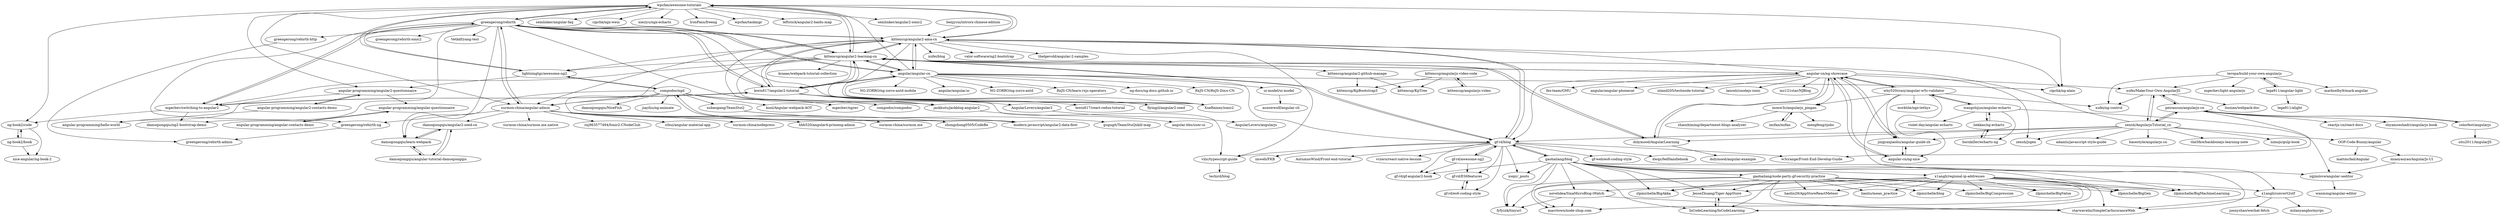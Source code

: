 digraph G {
"wpcfan/awesome-tutorials" -> "greengerong/rebirth"
"wpcfan/awesome-tutorials" -> "kittencup/angular2-ama-cn"
"wpcfan/awesome-tutorials" -> "cipchk/ng-alain" ["e"=1]
"wpcfan/awesome-tutorials" -> "lightningtgc/awesome-ng2"
"wpcfan/awesome-tutorials" -> "ng-book2/code"
"wpcfan/awesome-tutorials" -> "angular-programming/angular2-questionnaire"
"wpcfan/awesome-tutorials" -> "semlinker/angular-faq" ["e"=1]
"wpcfan/awesome-tutorials" -> "cipchk/ngx-weui" ["e"=1]
"wpcfan/awesome-tutorials" -> "xieziyu/ngx-echarts" ["e"=1]
"wpcfan/awesome-tutorials" -> "IronPans/freeng" ["e"=1]
"wpcfan/awesome-tutorials" -> "wpcfan/taskmgr"
"wpcfan/awesome-tutorials" -> "leftstick/angular2-baidu-map" ["e"=1]
"wpcfan/awesome-tutorials" -> "kittencup/angular2-learning-cn"
"wpcfan/awesome-tutorials" -> "surmon-china/angular-admin"
"wpcfan/awesome-tutorials" -> "semlinker/angular2-ionic2" ["e"=1]
"compodoc/ngd" -> "modern-javascript/angular2-data-flow"
"compodoc/ngd" -> "lightningtgc/awesome-ng2"
"compodoc/ngd" -> "xubaogang/TeamStuQ"
"compodoc/ngd" -> "kunl/Angular-webpack-AOT"
"compodoc/ngd" -> "mgechev/ngrev" ["e"=1]
"compodoc/ngd" -> "zhongzhong0505/CodeBe" ["e"=1]
"compodoc/ngd" -> "damoqiongqiu/learn-webpack"
"compodoc/ngd" -> "compodoc/compodoc" ["e"=1]
"compodoc/ngd" -> "damoqiongqiu/NiceFish" ["e"=1]
"compodoc/ngd" -> "surmon-china/angular-admin"
"compodoc/ngd" -> "jiayihu/ng-animate" ["e"=1]
"lightningtgc/awesome-ng2" -> "angular-programming/angular2-questionnaire"
"lightningtgc/awesome-ng2" -> "compodoc/ngd"
"lightningtgc/awesome-ng2" -> "wpcfan/awesome-tutorials"
"kittencup/angular2-ama-cn" -> "kittencup/angular2-learning-cn"
"kittencup/angular2-ama-cn" -> "gf-rd/blog"
"kittencup/angular2-ama-cn" -> "angular/angular-cn"
"kittencup/angular2-ama-cn" -> "greengerong/rebirth"
"kittencup/angular2-ama-cn" -> "lewis617/angular2-tutorial"
"kittencup/angular2-ama-cn" -> "wpcfan/awesome-tutorials"
"kittencup/angular2-ama-cn" -> "cipchk/ng-alain" ["e"=1]
"kittencup/angular2-ama-cn" -> "lightningtgc/awesome-ng2"
"kittencup/angular2-ama-cn" -> "vilic/typescript-guide"
"kittencup/angular2-ama-cn" -> "XueRainey/ionic2" ["e"=1]
"kittencup/angular2-ama-cn" -> "jackhutu/jackblog-angular2"
"kittencup/angular2-ama-cn" -> "surmon-china/angular-admin"
"kittencup/angular2-ama-cn" -> "xufei/blog" ["e"=1]
"kittencup/angular2-ama-cn" -> "valor-software/ng2-bootstrap" ["e"=1]
"kittencup/angular2-ama-cn" -> "thelgevold/angular-2-samples" ["e"=1]
"kittencup/angular2-learning-cn" -> "kittencup/angular2-ama-cn"
"kittencup/angular2-learning-cn" -> "angular/angular-cn"
"kittencup/angular2-learning-cn" -> "kittencup/angular2-github-manage"
"kittencup/angular2-learning-cn" -> "dolymood/AngularLearning"
"kittencup/angular2-learning-cn" -> "gf-rd/blog"
"kittencup/angular2-learning-cn" -> "lewis617/angular2-tutorial"
"kittencup/angular2-learning-cn" -> "greengerong/rebirth"
"kittencup/angular2-learning-cn" -> "lightningtgc/awesome-ng2"
"kittencup/angular2-learning-cn" -> "vilic/typescript-guide"
"kittencup/angular2-learning-cn" -> "XueRainey/ionic2" ["e"=1]
"kittencup/angular2-learning-cn" -> "mgechev/switching-to-angular2"
"kittencup/angular2-learning-cn" -> "wpcfan/awesome-tutorials"
"kittencup/angular2-learning-cn" -> "kraaas/webpack-tutorial-collection" ["e"=1]
"kittencup/angular2-learning-cn" -> "surmon-china/angular-admin"
"kittencup/angular2-learning-cn" -> "angular-cn/ng-showcase"
"angular-cn/ng-showcase" -> "angular-cn/ng-nice"
"angular-cn/ng-showcase" -> "jingyanjiaoliu/angular-guide-zh"
"angular-cn/ng-showcase" -> "why520crazy/angular-w5c-validator"
"angular-cn/ng-showcase" -> "zensh/jsgen" ["e"=1]
"angular-cn/ng-showcase" -> "monw3c/angularjs_pingan"
"angular-cn/ng-showcase" -> "dolymood/AngularLearning"
"angular-cn/ng-showcase" -> "fex-team/GMU" ["e"=1]
"angular-cn/ng-showcase" -> "gf-rd/blog"
"angular-cn/ng-showcase" -> "angular/angular-phonecat" ["e"=1]
"angular-cn/ng-showcase" -> "kittencup/angular2-ama-cn"
"angular-cn/ng-showcase" -> "kittencup/angular2-learning-cn"
"angular-cn/ng-showcase" -> "island205/technode-tutorial" ["e"=1]
"angular-cn/ng-showcase" -> "lanceli/cnodejs-ionic" ["e"=1]
"angular-cn/ng-showcase" -> "mz121star/NJBlog" ["e"=1]
"angular-cn/ng-showcase" -> "xufei/Make-Your-Own-AngularJS"
"damoqiongqiu/angular2-seed-cn" -> "damoqiongqiu/angular-tutorial-damoqiongqiu"
"damoqiongqiu/angular2-seed-cn" -> "damoqiongqiu/learn-webpack"
"damoqiongqiu/learn-webpack" -> "damoqiongqiu/angular2-seed-cn"
"damoqiongqiu/learn-webpack" -> "damoqiongqiu/angular-tutorial-damoqiongqiu"
"AngularLovers/angular2" -> "AngularLovers/angularjs"
"gf-rd/awesome-ng2" -> "gf-rd/blog"
"gf-rd/awesome-ng2" -> "gf-rd/gf-angular2-book"
"gf-rd/awesome-ng2" -> "gf-rd/ES6features"
"wangshijun/angular-echarts" -> "liekkas/ng-echarts"
"wangshijun/angular-echarts" -> "bornkiller/echarts-ng"
"wangshijun/angular-echarts" -> "violet-day/angular-echarts"
"wangshijun/angular-echarts" -> "why520crazy/angular-w5c-validator"
"wangshijun/angular-echarts" -> "zqjimlove/angular-ueditor"
"why520crazy/angular-w5c-validator" -> "angular-cn/ng-showcase"
"why520crazy/angular-w5c-validator" -> "wangshijun/angular-echarts"
"why520crazy/angular-w5c-validator" -> "angular-cn/ng-nice"
"why520crazy/angular-w5c-validator" -> "monw3c/angularjs_pingan"
"why520crazy/angular-w5c-validator" -> "zqjimlove/angular-ueditor"
"why520crazy/angular-w5c-validator" -> "worktile/ngx-tethys"
"why520crazy/angular-w5c-validator" -> "xufei/ng-control"
"why520crazy/angular-w5c-validator" -> "jingyanjiaoliu/angular-guide-zh"
"gaohailang/blog" -> "gaohailang/node-party-gf-security-practice"
"gaohailang/blog" -> "icepy/_posts" ["e"=1]
"gaohailang/blog" -> "gf-rd/blog"
"gaohailang/blog" -> "starwavelin/SimpleCarInsuranceWeb"
"gaohailang/blog" -> "JesseZhuang/Tiger-AppStore"
"gaohailang/blog" -> "x1angli/convert2utf"
"gaohailang/blog" -> "novelidea/SinaMicroBlog-iWatch"
"gaohailang/blog" -> "gf-rd/gf-angular2-book"
"gaohailang/blog" -> "fyfyzzk/tinyurl"
"gaohailang/blog" -> "macctown/node-shop.com"
"gaohailang/blog" -> "InCodeLearning/InCodeLearning"
"gaohailang/blog" -> "x1angli/regional-ip-addresses"
"gaohailang/blog" -> "zlpmichelle/BigAkka"
"gaohailang/blog" -> "zlpmichelle/BigGen"
"gaohailang/blog" -> "zlpmichelle/BigMachineLearning"
"peiransun/angularjs-cn" -> "zensh/AngularjsTutorial_cn"
"peiransun/angularjs-cn" -> "xufei/Make-Your-Own-AngularJS"
"peiransun/angularjs-cn" -> "shyamseshadri/angularjs-book" ["e"=1]
"peiransun/angularjs-cn" -> "colorfest/angularjs"
"peiransun/angularjs-cn" -> "w3crange/Front-End-Develop-Guide" ["e"=1]
"peiransun/angularjs-cn" -> "reactjs-cn/react-docs" ["e"=1]
"lewis617/angular2-tutorial" -> "lewis617/react-redux-tutorial" ["e"=1]
"lewis617/angular2-tutorial" -> "kittencup/angular2-learning-cn"
"lewis617/angular2-tutorial" -> "kittencup/angular2-ama-cn"
"lewis617/angular2-tutorial" -> "flyingzl/angular2-seed"
"lewis617/angular2-tutorial" -> "jackhutu/jackblog-angular2"
"lewis617/angular2-tutorial" -> "mgechev/switching-to-angular2"
"lewis617/angular2-tutorial" -> "greengerong/rebirth"
"lewis617/angular2-tutorial" -> "XueRainey/ionic2" ["e"=1]
"lewis617/angular2-tutorial" -> "angular/angular-cn"
"lewis617/angular2-tutorial" -> "AngularLovers/angular2"
"zensh/AngularjsTutorial_cn" -> "peiransun/angularjs-cn"
"zensh/AngularjsTutorial_cn" -> "zensh/jsgen" ["e"=1]
"zensh/AngularjsTutorial_cn" -> "xufei/Make-Your-Own-AngularJS"
"zensh/AngularjsTutorial_cn" -> "basestyle/angularjs-cn" ["e"=1]
"zensh/AngularjsTutorial_cn" -> "the5fire/backbonejs-learning-note" ["e"=1]
"zensh/AngularjsTutorial_cn" -> "kittencup/angular2-learning-cn"
"zensh/AngularjsTutorial_cn" -> "dolymood/AngularLearning"
"zensh/AngularjsTutorial_cn" -> "nimojs/gulp-book" ["e"=1]
"zensh/AngularjsTutorial_cn" -> "gf-rd/blog"
"zensh/AngularjsTutorial_cn" -> "jingyanjiaoliu/angular-guide-zh"
"zensh/AngularjsTutorial_cn" -> "adamlu/javascript-style-guide" ["e"=1]
"zensh/AngularjsTutorial_cn" -> "OOP-Code-Bunny/angular"
"imifan/mifan" -> "monw3c/angularjs_pingan"
"damoqiongqiu/angular-tutorial-damoqiongqiu" -> "damoqiongqiu/angular2-seed-cn"
"damoqiongqiu/angular-tutorial-damoqiongqiu" -> "damoqiongqiu/learn-webpack"
"angular/angular-cn" -> "kittencup/angular2-learning-cn"
"angular/angular-cn" -> "kittencup/angular2-ama-cn"
"angular/angular-cn" -> "greengerong/rebirth"
"angular/angular-cn" -> "ng-docs/ng-docs.github.io"
"angular/angular-cn" -> "cipchk/ng-alain" ["e"=1]
"angular/angular-cn" -> "RxJS-CN/RxJS-Docs-CN" ["e"=1]
"angular/angular-cn" -> "NG-ZORRO/ng-zorro-antd-mobile" ["e"=1]
"angular/angular-cn" -> "lewis617/angular2-tutorial"
"angular/angular-cn" -> "ui-model/ui-model"
"angular/angular-cn" -> "gf-rd/blog"
"angular/angular-cn" -> "angular/angular.io" ["e"=1]
"angular/angular-cn" -> "NG-ZORRO/ng-zorro-antd" ["e"=1]
"angular/angular-cn" -> "RxJS-CN/learn-rxjs-operators" ["e"=1]
"angular/angular-cn" -> "XueRainey/ionic2" ["e"=1]
"angular/angular-cn" -> "wpcfan/awesome-tutorials"
"xufei/Make-Your-Own-AngularJS" -> "peiransun/angularjs-cn"
"xufei/Make-Your-Own-AngularJS" -> "xufei/ng-control"
"xufei/Make-Your-Own-AngularJS" -> "zensh/AngularjsTutorial_cn"
"xufei/Make-Your-Own-AngularJS" -> "liunian/webpack-doc" ["e"=1]
"miaoyaoyao/AngularJs-UI" -> "zqjimlove/angular-ueditor"
"ui-model/ui-model" -> "asnowwolf/angular-cli"
"xubaogang/TeamStuQ" -> "gugugit/TeamStuQskill-map"
"xubaogang/TeamStuQ" -> "modern-javascript/angular2-data-flow"
"OOP-Code-Bunny/angular" -> "mattmcfad/Angular"
"OOP-Code-Bunny/angular" -> "miaoyaoyao/AngularJs-UI"
"dolymood/AngularLearning" -> "kittencup/angular2-learning-cn"
"dolymood/AngularLearning" -> "dolymood/angular-example"
"dolymood/AngularLearning" -> "angular-cn/ng-showcase"
"gf-rd/blog" -> "gf-rd/awesome-ng2"
"gf-rd/blog" -> "kittencup/angular2-ama-cn"
"gf-rd/blog" -> "gf-rd/gf-angular2-book"
"gf-rd/blog" -> "kittencup/angular2-learning-cn"
"gf-rd/blog" -> "gf-rd/es6-coding-style"
"gf-rd/blog" -> "gf-web/es6-coding-style" ["e"=1]
"gf-rd/blog" -> "gf-rd/ES6features"
"gf-rd/blog" -> "gaohailang/blog"
"gf-rd/blog" -> "icepy/_posts" ["e"=1]
"gf-rd/blog" -> "w3crange/Front-End-Develop-Guide" ["e"=1]
"gf-rd/blog" -> "vilic/typescript-guide"
"gf-rd/blog" -> "dwqs/fedHandlebook" ["e"=1]
"gf-rd/blog" -> "imweb/FKB" ["e"=1]
"gf-rd/blog" -> "AutumnsWind/Front-end-tutorial" ["e"=1]
"gf-rd/blog" -> "vczero/react-native-lession" ["e"=1]
"zqjimlove/angular-ueditor" -> "wanming/angular-editor"
"greengerong/rebirth" -> "jackhutu/jackblog-angular2"
"greengerong/rebirth" -> "greengerong/rebirth-ng"
"greengerong/rebirth" -> "kittencup/angular2-ama-cn"
"greengerong/rebirth" -> "greengerong/rebirth-ionic2"
"greengerong/rebirth" -> "angular/angular-cn"
"greengerong/rebirth" -> "mgechev/switching-to-angular2"
"greengerong/rebirth" -> "surmon-china/angular-admin"
"greengerong/rebirth" -> "greengerong/rebirth-http"
"greengerong/rebirth" -> "wpcfan/awesome-tutorials"
"greengerong/rebirth" -> "damoqiongqiu/ng2-bootstrap-demo"
"greengerong/rebirth" -> "kittencup/angular2-learning-cn"
"greengerong/rebirth" -> "lewis617/angular2-tutorial"
"greengerong/rebirth" -> "Vetkdf/yang-test"
"greengerong/rebirth" -> "XueRainey/ionic2" ["e"=1]
"greengerong/rebirth" -> "damoqiongqiu/learn-webpack"
"benjycui/introrx-chinese-edition" -> "kittencup/angular2-ama-cn"
"jingyanjiaoliu/angular-guide-zh" -> "angular-cn/ng-nice"
"jingyanjiaoliu/angular-guide-zh" -> "angular-cn/ng-showcase"
"liekkas/ng-echarts" -> "bornkiller/echarts-ng"
"liekkas/ng-echarts" -> "wangshijun/angular-echarts"
"gaohailang/node-party-gf-security-practice" -> "starwavelin/SimpleCarInsuranceWeb"
"gaohailang/node-party-gf-security-practice" -> "macctown/node-shop.com"
"gaohailang/node-party-gf-security-practice" -> "zlpmichelle/BigAkka"
"gaohailang/node-party-gf-security-practice" -> "zlpmichelle/BigGen"
"gaohailang/node-party-gf-security-practice" -> "zlpmichelle/BigMachineLearning"
"gaohailang/node-party-gf-security-practice" -> "zlpmichelle/blog"
"gaohailang/node-party-gf-security-practice" -> "InCodeLearning/InCodeLearning"
"gaohailang/node-party-gf-security-practice" -> "JesseZhuang/Tiger-AppStore"
"gaohailang/node-party-gf-security-practice" -> "zlpmichelle/BigCompression"
"gaohailang/node-party-gf-security-practice" -> "zlpmichelle/BigValue"
"gaohailang/node-party-gf-security-practice" -> "fyfyzzk/tinyurl"
"gaohailang/node-party-gf-security-practice" -> "haolin29/AppStoreReactMeteor"
"gaohailang/node-party-gf-security-practice" -> "lianliu/mean_practice"
"angular-cn/ng-nice" -> "jingyanjiaoliu/angular-guide-zh"
"angular-cn/ng-nice" -> "angular-cn/ng-showcase"
"surmon-china/angular-admin" -> "surmon-china/nodepress" ["e"=1]
"surmon-china/angular-admin" -> "zhongzhong0505/CodeBe" ["e"=1]
"surmon-china/angular-admin" -> "hbb520/angular4-primeng-admin" ["e"=1]
"surmon-china/angular-admin" -> "greengerong/rebirth"
"surmon-china/angular-admin" -> "surmon-china/surmon.me" ["e"=1]
"surmon-china/angular-admin" -> "damoqiongqiu/angular2-seed-cn"
"surmon-china/angular-admin" -> "surmon-china/surmon.me.native" ["e"=1]
"surmon-china/angular-admin" -> "zxj963577494/Ionic2-CNodeClub" ["e"=1]
"surmon-china/angular-admin" -> "greengerong/rebirth-ng"
"surmon-china/angular-admin" -> "stbui/angular-material-app" ["e"=1]
"kittencup/angularjs-video" -> "kittencup/angularjs-video-code"
"mgechev/switching-to-angular2" -> "damoqiongqiu/ng2-bootstrap-demo"
"mgechev/switching-to-angular2" -> "greengerong/rebirth"
"mgechev/switching-to-angular2" -> "ng-book2/code"
"mgechev/switching-to-angular2" -> "lewis617/angular2-tutorial"
"x1angli/convert2utf" -> "jonnyshao/wechat-fetch" ["e"=1]
"x1angli/convert2utf" -> "starwavelin/SimpleCarInsuranceWeb"
"x1angli/convert2utf" -> "milanyangbo/myrpc" ["e"=1]
"teropa/build-your-own-angularjs" -> "lega911/angular-light"
"teropa/build-your-own-angularjs" -> "markselby9/mark-angular"
"teropa/build-your-own-angularjs" -> "mgechev/light-angularjs"
"teropa/build-your-own-angularjs" -> "xufei/ng-control"
"teropa/build-your-own-angularjs" -> "xufei/Make-Your-Own-AngularJS"
"colorfest/angularjs" -> "peiransun/angularjs-cn"
"colorfest/angularjs" -> "situ2011/AngularJS"
"monw3c/angularjs_pingan" -> "imifan/mifan"
"monw3c/angularjs_pingan" -> "mengfeng/zjobs"
"monw3c/angularjs_pingan" -> "zhaozhiming/department-blogs-analyser"
"ng-book2/book" -> "ng-book2/code"
"ng-book2/book" -> "nice-angular/ng-book-2"
"modern-javascript/angular2-data-flow" -> "compodoc/ngd"
"angular-programming/angular2-questionnaire" -> "angular-programming/angular2-contacts-demo"
"angular-programming/angular2-questionnaire" -> "angular-programming/hello-world"
"angular-programming/angular2-questionnaire" -> "angular-programming/angular-questionnaire"
"angular-programming/angular2-contacts-demo" -> "angular-programming/angular2-questionnaire"
"angular-programming/angular2-contacts-demo" -> "angular-programming/hello-world"
"ng-book2/code" -> "ng-book2/book"
"ng-book2/code" -> "nice-angular/ng-book-2"
"kittencup/angular2-github-manage" -> "kittencup/KpTree"
"kittencup/angular2-github-manage" -> "kittencup/KpBootstrap3"
"greengerong/rebirth-http" -> "greengerong/rebirth-admin"
"jackhutu/jackblog-angular2" -> "angular-bbs/user-ui"
"gf-rd/es6-coding-style" -> "gf-rd/ES6features"
"lega911/angular-light" -> "lega911/alight"
"lega911/angular-light" -> "teropa/build-your-own-angularjs"
"gf-rd/ES6features" -> "gf-rd/es6-coding-style"
"bornkiller/echarts-ng" -> "liekkas/ng-echarts"
"x1angli/regional-ip-addresses" -> "starwavelin/SimpleCarInsuranceWeb"
"x1angli/regional-ip-addresses" -> "macctown/node-shop.com"
"x1angli/regional-ip-addresses" -> "zlpmichelle/BigValue"
"x1angli/regional-ip-addresses" -> "novelidea/SinaMicroBlog-iWatch"
"x1angli/regional-ip-addresses" -> "InCodeLearning/InCodeLearning"
"x1angli/regional-ip-addresses" -> "zlpmichelle/BigAkka"
"x1angli/regional-ip-addresses" -> "zlpmichelle/BigGen"
"x1angli/regional-ip-addresses" -> "zlpmichelle/BigMachineLearning"
"x1angli/regional-ip-addresses" -> "zlpmichelle/blog"
"x1angli/regional-ip-addresses" -> "JesseZhuang/Tiger-AppStore"
"x1angli/regional-ip-addresses" -> "zlpmichelle/BigCompression"
"x1angli/regional-ip-addresses" -> "fyfyzzk/tinyurl"
"x1angli/regional-ip-addresses" -> "haolin29/AppStoreReactMeteor"
"x1angli/regional-ip-addresses" -> "lianliu/mean_practice"
"x1angli/regional-ip-addresses" -> "x1angli/convert2utf"
"kittencup/angularjs-video-code" -> "kittencup/angularjs-video"
"kittencup/angularjs-video-code" -> "kittencup/KpBootstrap3"
"kittencup/angularjs-video-code" -> "kittencup/KpTree"
"vilic/typescript-guide" -> "techird/blog"
"greengerong/rebirth-ng" -> "greengerong/rebirth-admin"
"angular-programming/angular-contacts-demo" -> "angular-programming/angular-questionnaire"
"angular-programming/angular-questionnaire" -> "angular-programming/angular-contacts-demo"
"InCodeLearning/InCodeLearning" -> "JesseZhuang/Tiger-AppStore"
"JesseZhuang/Tiger-AppStore" -> "InCodeLearning/InCodeLearning"
"novelidea/SinaMicroBlog-iWatch" -> "starwavelin/SimpleCarInsuranceWeb"
"novelidea/SinaMicroBlog-iWatch" -> "fyfyzzk/tinyurl"
"novelidea/SinaMicroBlog-iWatch" -> "macctown/node-shop.com"
"wpcfan/awesome-tutorials" ["l"="33.389,-30.606"]
"greengerong/rebirth" ["l"="33.413,-30.606"]
"kittencup/angular2-ama-cn" ["l"="33.403,-30.648"]
"cipchk/ng-alain" ["l"="31.125,-30.603"]
"lightningtgc/awesome-ng2" ["l"="33.376,-30.584"]
"ng-book2/code" ["l"="33.467,-30.581"]
"angular-programming/angular2-questionnaire" ["l"="33.333,-30.566"]
"semlinker/angular-faq" ["l"="31.262,-30.655"]
"cipchk/ngx-weui" ["l"="31.159,-30.617"]
"xieziyu/ngx-echarts" ["l"="30.984,-30.638"]
"IronPans/freeng" ["l"="31.238,-30.589"]
"wpcfan/taskmgr" ["l"="33.345,-30.59"]
"leftstick/angular2-baidu-map" ["l"="31.179,-30.567"]
"kittencup/angular2-learning-cn" ["l"="33.425,-30.648"]
"surmon-china/angular-admin" ["l"="33.419,-30.585"]
"semlinker/angular2-ionic2" ["l"="31.295,-30.649"]
"compodoc/ngd" ["l"="33.38,-30.535"]
"modern-javascript/angular2-data-flow" ["l"="33.364,-30.511"]
"xubaogang/TeamStuQ" ["l"="33.36,-30.489"]
"kunl/Angular-webpack-AOT" ["l"="33.392,-30.504"]
"mgechev/ngrev" ["l"="30.873,-30.698"]
"zhongzhong0505/CodeBe" ["l"="31.215,-30.6"]
"damoqiongqiu/learn-webpack" ["l"="33.415,-30.542"]
"compodoc/compodoc" ["l"="30.861,-30.633"]
"damoqiongqiu/NiceFish" ["l"="7.114,18.361"]
"jiayihu/ng-animate" ["l"="30.704,-30.7"]
"gf-rd/blog" ["l"="33.387,-30.687"]
"angular/angular-cn" ["l"="33.375,-30.634"]
"lewis617/angular2-tutorial" ["l"="33.4,-30.628"]
"vilic/typescript-guide" ["l"="33.42,-30.68"]
"XueRainey/ionic2" ["l"="32.703,-30.307"]
"jackhutu/jackblog-angular2" ["l"="33.44,-30.627"]
"xufei/blog" ["l"="11.545,-7.051"]
"valor-software/ng2-bootstrap" ["l"="30.782,-30.46"]
"thelgevold/angular-2-samples" ["l"="30.84,-30.38"]
"kittencup/angular2-github-manage" ["l"="33.4,-30.709"]
"dolymood/AngularLearning" ["l"="33.47,-30.667"]
"mgechev/switching-to-angular2" ["l"="33.437,-30.607"]
"kraaas/webpack-tutorial-collection" ["l"="11.342,-7.155"]
"angular-cn/ng-showcase" ["l"="33.474,-30.701"]
"angular-cn/ng-nice" ["l"="33.492,-30.728"]
"jingyanjiaoliu/angular-guide-zh" ["l"="33.507,-30.713"]
"why520crazy/angular-w5c-validator" ["l"="33.524,-30.747"]
"zensh/jsgen" ["l"="13.836,-6.288"]
"monw3c/angularjs_pingan" ["l"="33.483,-30.764"]
"fex-team/GMU" ["l"="13.753,-6.444"]
"angular/angular-phonecat" ["l"="30.423,-31.966"]
"island205/technode-tutorial" ["l"="13.948,-6.357"]
"lanceli/cnodejs-ionic" ["l"="32.979,-31.135"]
"mz121star/NJBlog" ["l"="30.608,-32.11"]
"xufei/Make-Your-Own-AngularJS" ["l"="33.554,-30.681"]
"damoqiongqiu/angular2-seed-cn" ["l"="33.433,-30.542"]
"damoqiongqiu/angular-tutorial-damoqiongqiu" ["l"="33.429,-30.523"]
"AngularLovers/angular2" ["l"="33.325,-30.641"]
"AngularLovers/angularjs" ["l"="33.285,-30.643"]
"gf-rd/awesome-ng2" ["l"="33.365,-30.712"]
"gf-rd/gf-angular2-book" ["l"="33.344,-30.713"]
"gf-rd/ES6features" ["l"="33.356,-30.694"]
"wangshijun/angular-echarts" ["l"="33.543,-30.794"]
"liekkas/ng-echarts" ["l"="33.558,-30.818"]
"bornkiller/echarts-ng" ["l"="33.544,-30.829"]
"violet-day/angular-echarts" ["l"="33.528,-30.813"]
"zqjimlove/angular-ueditor" ["l"="33.574,-30.78"]
"worktile/ngx-tethys" ["l"="33.539,-30.764"]
"xufei/ng-control" ["l"="33.582,-30.703"]
"gaohailang/blog" ["l"="33.313,-30.729"]
"gaohailang/node-party-gf-security-practice" ["l"="33.282,-30.756"]
"icepy/_posts" ["l"="11.651,-7.293"]
"starwavelin/SimpleCarInsuranceWeb" ["l"="33.278,-30.735"]
"JesseZhuang/Tiger-AppStore" ["l"="33.298,-30.76"]
"x1angli/convert2utf" ["l"="33.269,-30.725"]
"novelidea/SinaMicroBlog-iWatch" ["l"="33.286,-30.724"]
"fyfyzzk/tinyurl" ["l"="33.294,-30.737"]
"macctown/node-shop.com" ["l"="33.286,-30.735"]
"InCodeLearning/InCodeLearning" ["l"="33.306,-30.752"]
"x1angli/regional-ip-addresses" ["l"="33.278,-30.747"]
"zlpmichelle/BigAkka" ["l"="33.301,-30.745"]
"zlpmichelle/BigGen" ["l"="33.293,-30.744"]
"zlpmichelle/BigMachineLearning" ["l"="33.297,-30.751"]
"peiransun/angularjs-cn" ["l"="33.556,-30.652"]
"zensh/AngularjsTutorial_cn" ["l"="33.511,-30.676"]
"shyamseshadri/angularjs-book" ["l"="30.504,-31.975"]
"colorfest/angularjs" ["l"="33.587,-30.626"]
"w3crange/Front-End-Develop-Guide" ["l"="11.687,-7.329"]
"reactjs-cn/react-docs" ["l"="13.814,-6.55"]
"lewis617/react-redux-tutorial" ["l"="11.263,-7.055"]
"flyingzl/angular2-seed" ["l"="33.352,-30.646"]
"basestyle/angularjs-cn" ["l"="13.832,-6.271"]
"the5fire/backbonejs-learning-note" ["l"="13.807,-6.484"]
"nimojs/gulp-book" ["l"="11.56,-7.156"]
"adamlu/javascript-style-guide" ["l"="13.836,-6.492"]
"OOP-Code-Bunny/angular" ["l"="33.577,-30.728"]
"imifan/mifan" ["l"="33.491,-30.787"]
"ng-docs/ng-docs.github.io" ["l"="33.336,-30.618"]
"RxJS-CN/RxJS-Docs-CN" ["l"="31.262,-30.721"]
"NG-ZORRO/ng-zorro-antd-mobile" ["l"="31.152,-30.633"]
"ui-model/ui-model" ["l"="33.309,-30.617"]
"angular/angular.io" ["l"="30.85,-30.484"]
"NG-ZORRO/ng-zorro-antd" ["l"="30.993,-30.604"]
"RxJS-CN/learn-rxjs-operators" ["l"="31.199,-30.716"]
"liunian/webpack-doc" ["l"="11.684,-9.153"]
"miaoyaoyao/AngularJs-UI" ["l"="33.598,-30.761"]
"asnowwolf/angular-cli" ["l"="33.285,-30.61"]
"gugugit/TeamStuQskill-map" ["l"="33.352,-30.461"]
"mattmcfad/Angular" ["l"="33.61,-30.735"]
"dolymood/angular-example" ["l"="33.492,-30.648"]
"gf-rd/es6-coding-style" ["l"="33.338,-30.686"]
"gf-web/es6-coding-style" ["l"="13.972,-6.535"]
"dwqs/fedHandlebook" ["l"="11.676,-7.355"]
"imweb/FKB" ["l"="11.606,-7.342"]
"AutumnsWind/Front-end-tutorial" ["l"="11.719,-7.285"]
"vczero/react-native-lession" ["l"="21.588,-32.455"]
"wanming/angular-editor" ["l"="33.606,-30.804"]
"greengerong/rebirth-ng" ["l"="33.436,-30.567"]
"greengerong/rebirth-ionic2" ["l"="33.413,-30.568"]
"greengerong/rebirth-http" ["l"="33.445,-30.581"]
"damoqiongqiu/ng2-bootstrap-demo" ["l"="33.401,-30.583"]
"Vetkdf/yang-test" ["l"="33.391,-30.565"]
"benjycui/introrx-chinese-edition" ["l"="33.411,-30.729"]
"zlpmichelle/blog" ["l"="33.263,-30.756"]
"zlpmichelle/BigCompression" ["l"="33.258,-30.749"]
"zlpmichelle/BigValue" ["l"="33.269,-30.766"]
"haolin29/AppStoreReactMeteor" ["l"="33.278,-30.771"]
"lianliu/mean_practice" ["l"="33.258,-30.763"]
"surmon-china/nodepress" ["l"="27.436,-34.832"]
"hbb520/angular4-primeng-admin" ["l"="31.262,-30.577"]
"surmon-china/surmon.me" ["l"="10.22,-9.213"]
"surmon-china/surmon.me.native" ["l"="25.245,-30.008"]
"zxj963577494/Ionic2-CNodeClub" ["l"="32.652,-30.328"]
"stbui/angular-material-app" ["l"="31.139,-30.566"]
"kittencup/angularjs-video" ["l"="33.375,-30.784"]
"kittencup/angularjs-video-code" ["l"="33.379,-30.766"]
"jonnyshao/wechat-fetch" ["l"="8.944,17.224"]
"milanyangbo/myrpc" ["l"="8.946,17.264"]
"teropa/build-your-own-angularjs" ["l"="33.634,-30.686"]
"lega911/angular-light" ["l"="33.672,-30.699"]
"markselby9/mark-angular" ["l"="33.669,-30.676"]
"mgechev/light-angularjs" ["l"="33.661,-30.656"]
"situ2011/AngularJS" ["l"="33.61,-30.606"]
"mengfeng/zjobs" ["l"="33.457,-30.783"]
"zhaozhiming/department-blogs-analyser" ["l"="33.474,-30.789"]
"ng-book2/book" ["l"="33.486,-30.562"]
"nice-angular/ng-book-2" ["l"="33.495,-30.574"]
"angular-programming/angular2-contacts-demo" ["l"="33.317,-30.547"]
"angular-programming/hello-world" ["l"="33.308,-30.561"]
"angular-programming/angular-questionnaire" ["l"="33.292,-30.544"]
"kittencup/KpTree" ["l"="33.391,-30.744"]
"kittencup/KpBootstrap3" ["l"="33.383,-30.74"]
"greengerong/rebirth-admin" ["l"="33.455,-30.56"]
"angular-bbs/user-ui" ["l"="33.476,-30.618"]
"lega911/alight" ["l"="33.696,-30.705"]
"techird/blog" ["l"="33.432,-30.704"]
"angular-programming/angular-contacts-demo" ["l"="33.273,-30.532"]
}